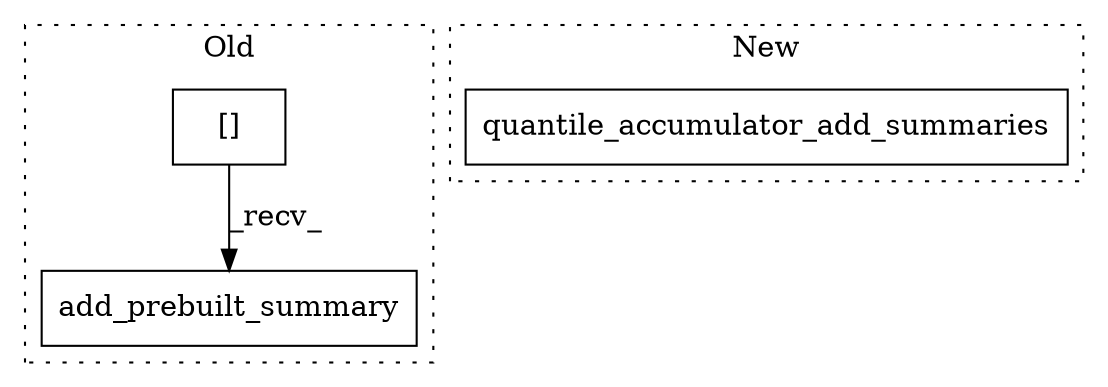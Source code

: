 digraph G {
subgraph cluster0 {
1 [label="add_prebuilt_summary" a="32" s="39494,39552" l="21,1" shape="box"];
3 [label="[]" a="2" s="39468,39492" l="14,1" shape="box"];
label = "Old";
style="dotted";
}
subgraph cluster1 {
2 [label="quantile_accumulator_add_summaries" a="32" s="40365,40462" l="35,1" shape="box"];
label = "New";
style="dotted";
}
3 -> 1 [label="_recv_"];
}